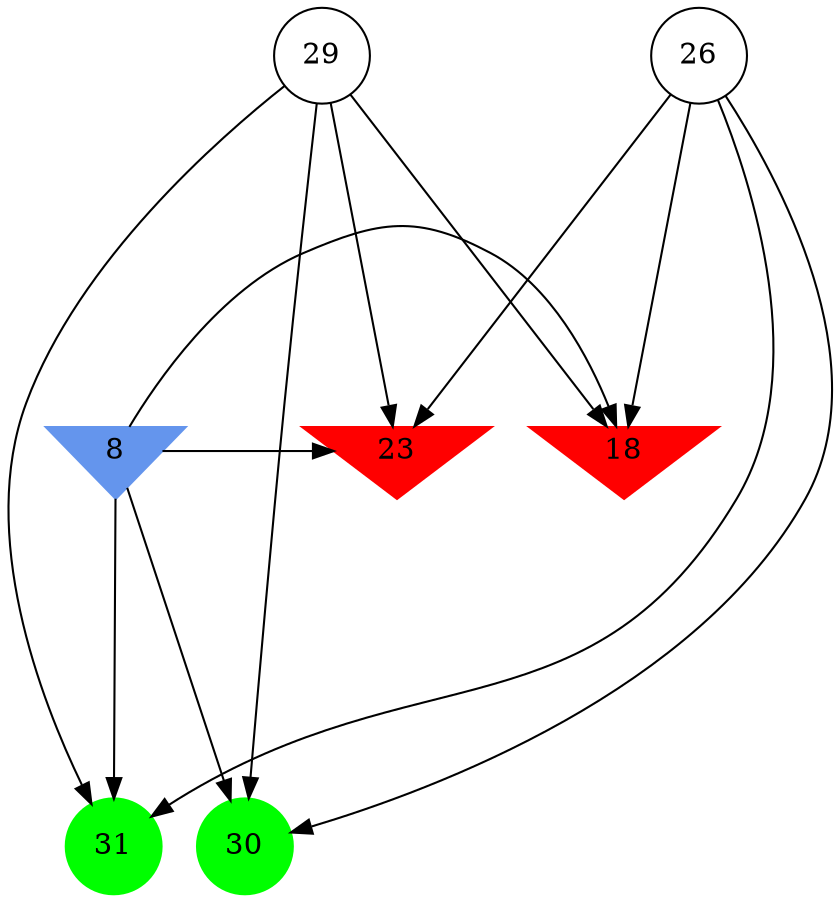 digraph brain {
	ranksep=2.0;
	8 [shape=invtriangle,style=filled,color=cornflowerblue];
	18 [shape=invtriangle,style=filled,color=red];
	23 [shape=invtriangle,style=filled,color=red];
	26 [shape=circle,color=black];
	29 [shape=circle,color=black];
	30 [shape=circle,style=filled,color=green];
	31 [shape=circle,style=filled,color=green];
	8	->	23;
	8	->	30;
	8	->	31;
	8	->	18;
	26	->	23;
	26	->	30;
	26	->	31;
	26	->	18;
	29	->	23;
	29	->	30;
	29	->	31;
	29	->	18;
	{ rank=same; 8; 18; 23; }
	{ rank=same; 26; 29; }
	{ rank=same; 30; 31; }
}
